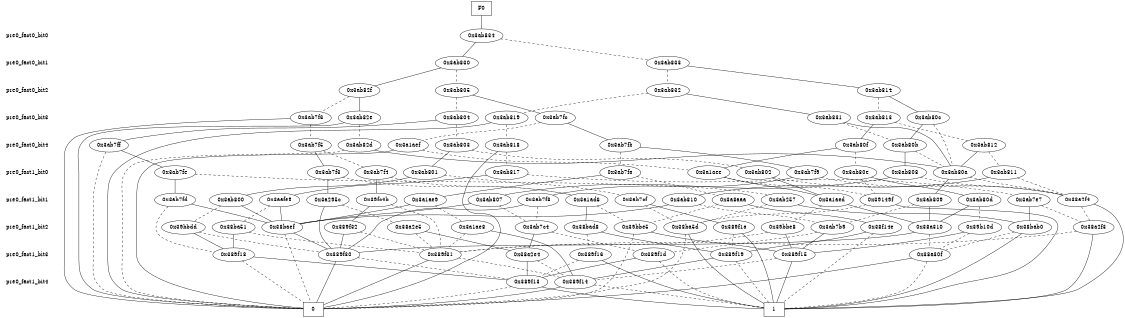 digraph "DD" {
size = "7.5,10"
center = true;
edge [dir = none];
{ node [shape = plaintext];
  edge [style = invis];
  "CONST NODES" [style = invis];
" pre0_fact0_bit0 " -> " pre0_fact0_bit1 " -> " pre0_fact0_bit2 " -> " pre0_fact0_bit3 " -> " pre0_fact0_bit4 " -> " pre0_fact1_bit0 " -> " pre0_fact1_bit1 " -> " pre0_fact1_bit2 " -> " pre0_fact1_bit3 " -> " pre0_fact1_bit4 " -> "CONST NODES"; 
}
{ rank = same; node [shape = box]; edge [style = invis];
"F0"; }
{ rank = same; " pre0_fact0_bit0 ";
"0x3ab834";
}
{ rank = same; " pre0_fact0_bit1 ";
"0x3ab833";
"0x3ab830";
}
{ rank = same; " pre0_fact0_bit2 ";
"0x3ab814";
"0x3ab82f";
"0x3ab805";
"0x3ab832";
}
{ rank = same; " pre0_fact0_bit3 ";
"0x3ab7f6";
"0x3ab819";
"0x3ab80c";
"0x3ab813";
"0x3ab831";
"0x3ab7fc";
"0x3ab82e";
"0x3ab804";
}
{ rank = same; " pre0_fact0_bit4 ";
"0x3ab80f";
"0x3ab7ff";
"0x3ab82d";
"0x3ab818";
"0x3a1aef";
"0x3ab7f5";
"0x3ab7fb";
"0x3ab80b";
"0x3ab812";
"0x3ab803";
}
{ rank = same; " pre0_fact1_bit0 ";
"0x3ab7f9";
"0x3ab7fa";
"0x3ab811";
"0x3ab7f4";
"0x3ab7f3";
"0x3ab817";
"0x3ab80e";
"0x3a1aee";
"0x3ab808";
"0x3ab80a";
"0x3ab802";
"0x3ab801";
"0x3ab7fe";
}
{ rank = same; " pre0_fact1_bit1 ";
"0x3a1aed";
"0x3ab7e7";
"0x3a8aaa";
"0x3ab257";
"0x3ab807";
"0x3ab800";
"0x3ab809";
"0x3ab7f8";
"0x39fc4b";
"0x3a295c";
"0x3aafe9";
"0x3ab7fd";
"0x38a2f4";
"0x39149f";
"0x3a1ae9";
"0x3ab80d";
"0x3ab810";
"0x3ab7cf";
"0x3a1ad6";
}
{ rank = same; " pre0_fact1_bit2 ";
"0x38a2f3";
"0x3ab7b9";
"0x39b10d";
"0x39bbdd";
"0x3a1ae8";
"0x389f1a";
"0x38ba51";
"0x38f14e";
"0x389f32";
"0x39bbe5";
"0x38bab0";
"0x38a2e5";
"0x38ba5d";
"0x38a310";
"0x39bbe8";
"0x3ab7c4";
"0x38baef";
"0x38bad8";
}
{ rank = same; " pre0_fact1_bit3 ";
"0x389f16";
"0x38a30f";
"0x389f15";
"0x389f1d";
"0x389f18";
"0x389f30";
"0x389f31";
"0x389f19";
"0x38a2e4";
}
{ rank = same; " pre0_fact1_bit4 ";
"0x389f14";
"0x389f13";
}
{ rank = same; "CONST NODES";
{ node [shape = box]; "0x36e91c";
"0x36e91b";
}
}
"F0" -> "0x3ab834" [style = solid];
"0x3ab834" -> "0x3ab830";
"0x3ab834" -> "0x3ab833" [style = dashed];
"0x3ab833" -> "0x3ab814";
"0x3ab833" -> "0x3ab832" [style = dashed];
"0x3ab830" -> "0x3ab82f";
"0x3ab830" -> "0x3ab805" [style = dashed];
"0x3ab814" -> "0x3ab80c";
"0x3ab814" -> "0x3ab813" [style = dashed];
"0x3ab82f" -> "0x3ab82e";
"0x3ab82f" -> "0x3ab7f6" [style = dashed];
"0x3ab805" -> "0x3ab7fc";
"0x3ab805" -> "0x3ab804" [style = dashed];
"0x3ab832" -> "0x3ab831";
"0x3ab832" -> "0x3ab819" [style = dashed];
"0x3ab7f6" -> "0x36e91c";
"0x3ab7f6" -> "0x3ab7f5" [style = dashed];
"0x3ab819" -> "0x36e91c";
"0x3ab819" -> "0x3ab818" [style = dashed];
"0x3ab80c" -> "0x3ab80b";
"0x3ab80c" -> "0x3ab80a" [style = dashed];
"0x3ab813" -> "0x3ab80f";
"0x3ab813" -> "0x3ab812" [style = dashed];
"0x3ab831" -> "0x3ab80a";
"0x3ab831" -> "0x3ab80b" [style = dashed];
"0x3ab7fc" -> "0x3ab7fb";
"0x3ab7fc" -> "0x3a1aef" [style = dashed];
"0x3ab82e" -> "0x36e91c";
"0x3ab82e" -> "0x3ab82d" [style = dashed];
"0x3ab804" -> "0x3ab7ff";
"0x3ab804" -> "0x3ab803" [style = dashed];
"0x3ab80f" -> "0x3a1aee";
"0x3ab80f" -> "0x3ab80e" [style = dashed];
"0x3ab7ff" -> "0x3ab7fe";
"0x3ab7ff" -> "0x36e91c" [style = dashed];
"0x3ab82d" -> "0x3ab80a";
"0x3ab82d" -> "0x36e91c" [style = dashed];
"0x3ab818" -> "0x36e91c";
"0x3ab818" -> "0x3ab817" [style = dashed];
"0x3a1aef" -> "0x36e91c";
"0x3a1aef" -> "0x3a1aee" [style = dashed];
"0x3ab7f5" -> "0x3ab7f3";
"0x3ab7f5" -> "0x3ab7f4" [style = dashed];
"0x3ab7fb" -> "0x3ab7f9";
"0x3ab7fb" -> "0x3ab7fa" [style = dashed];
"0x3ab80b" -> "0x3ab808";
"0x3ab80b" -> "0x3ab80a" [style = dashed];
"0x3ab812" -> "0x3ab80a";
"0x3ab812" -> "0x3ab811" [style = dashed];
"0x3ab803" -> "0x3ab801";
"0x3ab803" -> "0x3ab802" [style = dashed];
"0x3ab7f9" -> "0x3ab7f8";
"0x3ab7f9" -> "0x38a2f4" [style = dashed];
"0x3ab7fa" -> "0x3a1ae9";
"0x3ab7fa" -> "0x3a8aaa" [style = dashed];
"0x3ab811" -> "0x3ab810";
"0x3ab811" -> "0x38a2f4" [style = dashed];
"0x3ab7f4" -> "0x39fc4b";
"0x3ab7f4" -> "0x3a1ad6" [style = dashed];
"0x3ab7f3" -> "0x3a295c";
"0x3ab7f3" -> "0x3a1ad6" [style = dashed];
"0x3ab817" -> "0x3aafe9";
"0x3ab817" -> "0x3ab7e7" [style = dashed];
"0x3ab80e" -> "0x3ab80d";
"0x3ab80e" -> "0x39149f" [style = dashed];
"0x3a1aee" -> "0x3a1aed";
"0x3a1aee" -> "0x39149f" [style = dashed];
"0x3ab808" -> "0x3ab807";
"0x3ab808" -> "0x38a2f4" [style = dashed];
"0x3ab80a" -> "0x3ab809";
"0x3ab80a" -> "0x38a2f4" [style = dashed];
"0x3ab802" -> "0x3a1aed";
"0x3ab802" -> "0x38a2f4" [style = dashed];
"0x3ab801" -> "0x3ab800";
"0x3ab801" -> "0x3ab7cf" [style = dashed];
"0x3ab7fe" -> "0x3ab7fd";
"0x3ab7fe" -> "0x3ab257" [style = dashed];
"0x3a1aed" -> "0x38a310";
"0x3a1aed" -> "0x39bbe8" [style = dashed];
"0x3ab7e7" -> "0x38bab0";
"0x3ab7e7" -> "0x38a2f3" [style = dashed];
"0x3a8aaa" -> "0x38f14e";
"0x3a8aaa" -> "0x39bbe5" [style = dashed];
"0x3ab257" -> "0x38bab0";
"0x3ab257" -> "0x38ba5d" [style = dashed];
"0x3ab807" -> "0x38baef";
"0x3ab807" -> "0x3ab7c4" [style = dashed];
"0x3ab800" -> "0x38baef";
"0x3ab800" -> "0x39bbdd" [style = dashed];
"0x3ab809" -> "0x38a310";
"0x3ab809" -> "0x3ab7b9" [style = dashed];
"0x3ab7f8" -> "0x389f30";
"0x3ab7f8" -> "0x3ab7c4" [style = dashed];
"0x39fc4b" -> "0x389f32";
"0x39fc4b" -> "0x389f31" [style = dashed];
"0x3a295c" -> "0x389f30";
"0x3a295c" -> "0x38a2e5" [style = dashed];
"0x3aafe9" -> "0x38baef";
"0x3aafe9" -> "0x38ba51" [style = dashed];
"0x3ab7fd" -> "0x38baef";
"0x3ab7fd" -> "0x389f18" [style = dashed];
"0x38a2f4" -> "0x36e91b";
"0x38a2f4" -> "0x38a2f3" [style = dashed];
"0x39149f" -> "0x36e91b";
"0x39149f" -> "0x38ba5d" [style = dashed];
"0x3a1ae9" -> "0x38baef";
"0x3a1ae9" -> "0x3a1ae8" [style = dashed];
"0x3ab80d" -> "0x38a310";
"0x3ab80d" -> "0x39b10d" [style = dashed];
"0x3ab810" -> "0x38baef";
"0x3ab810" -> "0x3ab7b9" [style = dashed];
"0x3ab7cf" -> "0x389f1a";
"0x3ab7cf" -> "0x38ba5d" [style = dashed];
"0x3a1ad6" -> "0x38bad8";
"0x3a1ad6" -> "0x39bbe5" [style = dashed];
"0x38a2f3" -> "0x36e91b";
"0x38a2f3" -> "0x389f31" [style = dashed];
"0x3ab7b9" -> "0x389f15";
"0x3ab7b9" -> "0x389f1d" [style = dashed];
"0x39b10d" -> "0x389f15";
"0x39b10d" -> "0x38a30f" [style = dashed];
"0x39bbdd" -> "0x389f18";
"0x39bbdd" -> "0x389f30" [style = dashed];
"0x3a1ae8" -> "0x389f14";
"0x3a1ae8" -> "0x389f31" [style = dashed];
"0x389f1a" -> "0x36e91b";
"0x389f1a" -> "0x389f19" [style = dashed];
"0x38ba51" -> "0x389f18";
"0x38ba51" -> "0x389f31" [style = dashed];
"0x38f14e" -> "0x389f19";
"0x38f14e" -> "0x36e91b" [style = dashed];
"0x389f32" -> "0x389f30";
"0x389f32" -> "0x389f31" [style = dashed];
"0x39bbe5" -> "0x389f15";
"0x39bbe5" -> "0x36e91c" [style = dashed];
"0x38bab0" -> "0x36e91b";
"0x38bab0" -> "0x38a30f" [style = dashed];
"0x38a2e5" -> "0x38a2e4";
"0x38a2e5" -> "0x389f31" [style = dashed];
"0x38ba5d" -> "0x36e91b";
"0x38ba5d" -> "0x36e91c" [style = dashed];
"0x38a310" -> "0x389f30";
"0x38a310" -> "0x38a30f" [style = dashed];
"0x39bbe8" -> "0x389f15";
"0x39bbe8" -> "0x389f31" [style = dashed];
"0x3ab7c4" -> "0x38a2e4";
"0x3ab7c4" -> "0x389f1d" [style = dashed];
"0x38baef" -> "0x389f30";
"0x38baef" -> "0x36e91c" [style = dashed];
"0x38bad8" -> "0x389f19";
"0x38bad8" -> "0x389f16" [style = dashed];
"0x389f16" -> "0x36e91b";
"0x389f16" -> "0x389f13" [style = dashed];
"0x38a30f" -> "0x36e91c";
"0x38a30f" -> "0x36e91b" [style = dashed];
"0x389f15" -> "0x36e91b";
"0x389f15" -> "0x389f14" [style = dashed];
"0x389f1d" -> "0x389f13";
"0x389f1d" -> "0x36e91b" [style = dashed];
"0x389f18" -> "0x389f13";
"0x389f18" -> "0x36e91c" [style = dashed];
"0x389f30" -> "0x36e91c";
"0x389f30" -> "0x389f13" [style = dashed];
"0x389f31" -> "0x36e91c";
"0x389f31" -> "0x389f14" [style = dashed];
"0x389f19" -> "0x389f14";
"0x389f19" -> "0x36e91b" [style = dashed];
"0x38a2e4" -> "0x389f13";
"0x38a2e4" -> "0x389f14" [style = dashed];
"0x389f14" -> "0x36e91c";
"0x389f14" -> "0x36e91b" [style = dashed];
"0x389f13" -> "0x36e91b";
"0x389f13" -> "0x36e91c" [style = dashed];
"0x36e91c" [label = "0"];
"0x36e91b" [label = "1"];
}
